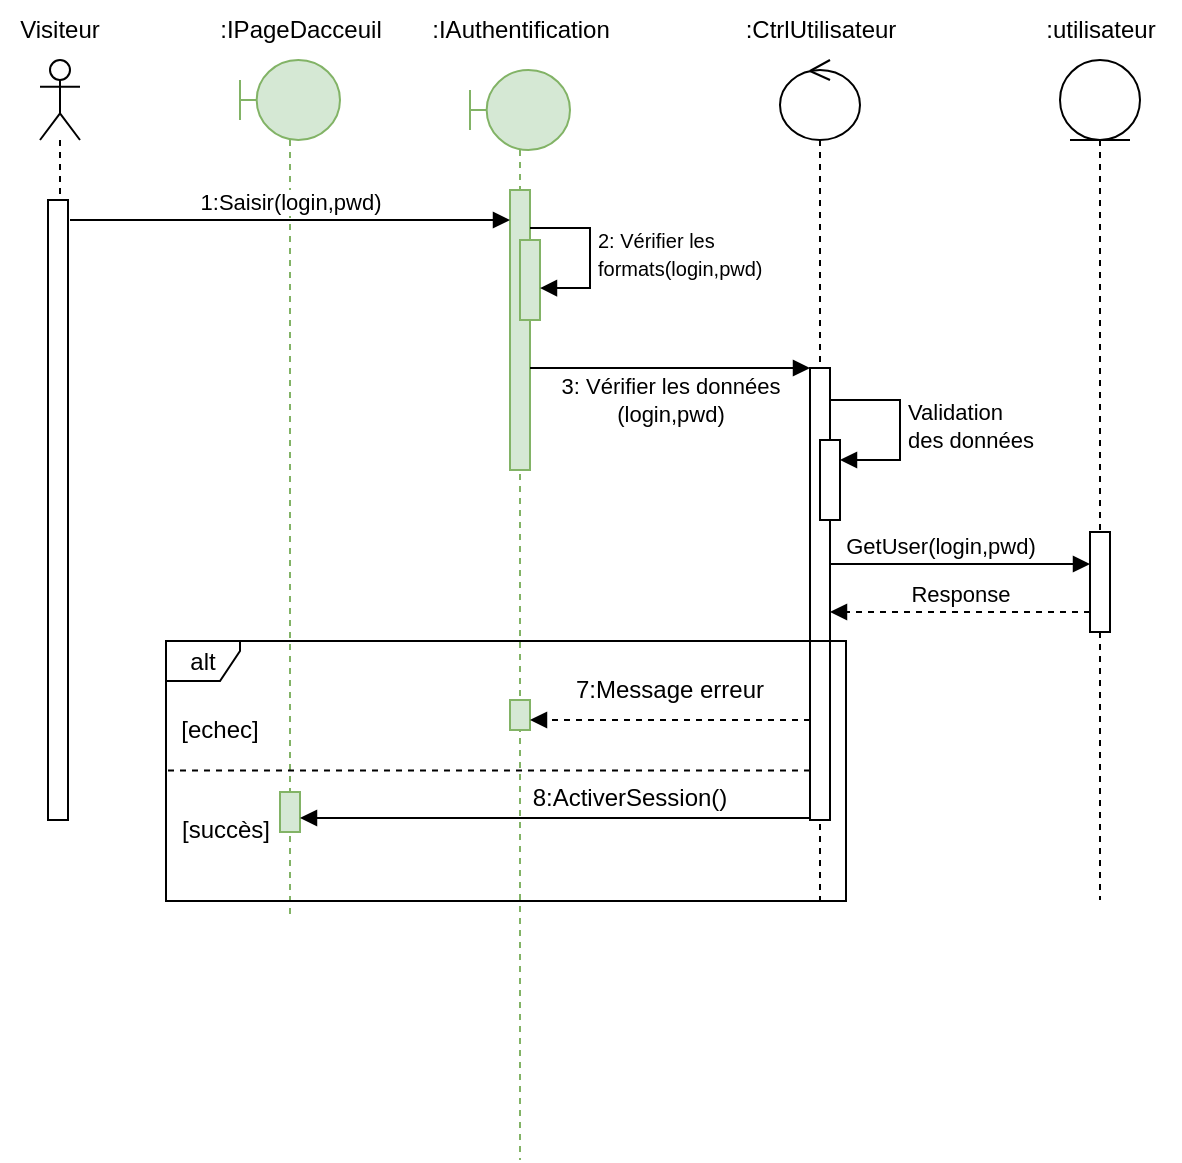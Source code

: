 <mxfile version="21.0.6" type="github">
  <diagram name="Page-1" id="2YBvvXClWsGukQMizWep">
    <mxGraphModel dx="1400" dy="707" grid="1" gridSize="10" guides="1" tooltips="1" connect="1" arrows="1" fold="1" page="1" pageScale="1" pageWidth="850" pageHeight="1100" math="0" shadow="0">
      <root>
        <mxCell id="0" />
        <mxCell id="1" parent="0" />
        <mxCell id="FU-7lzIfFSVTvlBx94kF-13" value="" style="shape=umlLifeline;perimeter=lifelinePerimeter;whiteSpace=wrap;html=1;container=1;dropTarget=0;collapsible=0;recursiveResize=0;outlineConnect=0;portConstraint=eastwest;newEdgeStyle={&quot;edgeStyle&quot;:&quot;elbowEdgeStyle&quot;,&quot;elbow&quot;:&quot;vertical&quot;,&quot;curved&quot;:0,&quot;rounded&quot;:0};participant=umlBoundary;fillColor=#d5e8d4;strokeColor=#82b366;" parent="1" vertex="1">
          <mxGeometry x="130" y="70" width="50" height="430" as="geometry" />
        </mxCell>
        <mxCell id="gYyd_koBgSatnML3Fuo2-1" value="" style="shape=umlLifeline;perimeter=lifelinePerimeter;whiteSpace=wrap;html=1;container=1;dropTarget=0;collapsible=0;recursiveResize=0;outlineConnect=0;portConstraint=eastwest;newEdgeStyle={&quot;edgeStyle&quot;:&quot;elbowEdgeStyle&quot;,&quot;elbow&quot;:&quot;vertical&quot;,&quot;curved&quot;:0,&quot;rounded&quot;:0};participant=umlActor;" parent="1" vertex="1">
          <mxGeometry x="30" y="70" width="20" height="380" as="geometry" />
        </mxCell>
        <mxCell id="gYyd_koBgSatnML3Fuo2-2" value="" style="html=1;points=[];perimeter=orthogonalPerimeter;outlineConnect=0;targetShapes=umlLifeline;portConstraint=eastwest;newEdgeStyle={&quot;edgeStyle&quot;:&quot;elbowEdgeStyle&quot;,&quot;elbow&quot;:&quot;vertical&quot;,&quot;curved&quot;:0,&quot;rounded&quot;:0};" parent="gYyd_koBgSatnML3Fuo2-1" vertex="1">
          <mxGeometry x="4" y="70" width="10" height="310" as="geometry" />
        </mxCell>
        <mxCell id="gYyd_koBgSatnML3Fuo2-3" value="" style="shape=umlLifeline;perimeter=lifelinePerimeter;whiteSpace=wrap;html=1;container=1;dropTarget=0;collapsible=0;recursiveResize=0;outlineConnect=0;portConstraint=eastwest;newEdgeStyle={&quot;edgeStyle&quot;:&quot;elbowEdgeStyle&quot;,&quot;elbow&quot;:&quot;vertical&quot;,&quot;curved&quot;:0,&quot;rounded&quot;:0};participant=umlBoundary;fillColor=#d5e8d4;strokeColor=#82b366;" parent="1" vertex="1">
          <mxGeometry x="245" y="75" width="50" height="545" as="geometry" />
        </mxCell>
        <mxCell id="gYyd_koBgSatnML3Fuo2-4" value="" style="html=1;points=[];perimeter=orthogonalPerimeter;outlineConnect=0;targetShapes=umlLifeline;portConstraint=eastwest;newEdgeStyle={&quot;edgeStyle&quot;:&quot;elbowEdgeStyle&quot;,&quot;elbow&quot;:&quot;vertical&quot;,&quot;curved&quot;:0,&quot;rounded&quot;:0};fillColor=#d5e8d4;strokeColor=#82b366;" parent="gYyd_koBgSatnML3Fuo2-3" vertex="1">
          <mxGeometry x="20" y="60" width="10" height="140" as="geometry" />
        </mxCell>
        <mxCell id="gYyd_koBgSatnML3Fuo2-5" value="" style="html=1;points=[];perimeter=orthogonalPerimeter;outlineConnect=0;targetShapes=umlLifeline;portConstraint=eastwest;newEdgeStyle={&quot;edgeStyle&quot;:&quot;elbowEdgeStyle&quot;,&quot;elbow&quot;:&quot;vertical&quot;,&quot;curved&quot;:0,&quot;rounded&quot;:0};fillColor=#d5e8d4;strokeColor=#82b366;" parent="gYyd_koBgSatnML3Fuo2-3" vertex="1">
          <mxGeometry x="25" y="85" width="10" height="40" as="geometry" />
        </mxCell>
        <mxCell id="gYyd_koBgSatnML3Fuo2-6" value="&lt;div&gt;&lt;font style=&quot;font-size: 10px;&quot;&gt;2: &lt;font style=&quot;font-size: 10px;&quot;&gt;Vérifier &lt;/font&gt;&lt;/font&gt;&lt;font style=&quot;font-size: 10px;&quot;&gt;les &lt;br&gt;&lt;/font&gt;&lt;/div&gt;&lt;div&gt;&lt;font style=&quot;font-size: 10px;&quot;&gt;formats(login,pwd)&lt;/font&gt;&lt;/div&gt;" style="html=1;align=left;spacingLeft=2;endArrow=block;rounded=0;edgeStyle=orthogonalEdgeStyle;curved=0;rounded=0;" parent="gYyd_koBgSatnML3Fuo2-3" edge="1">
          <mxGeometry relative="1" as="geometry">
            <mxPoint x="30" y="79" as="sourcePoint" />
            <Array as="points">
              <mxPoint x="60" y="109" />
            </Array>
            <mxPoint x="35" y="109.023" as="targetPoint" />
          </mxGeometry>
        </mxCell>
        <mxCell id="FU-7lzIfFSVTvlBx94kF-20" value="" style="html=1;points=[];perimeter=orthogonalPerimeter;outlineConnect=0;targetShapes=umlLifeline;portConstraint=eastwest;newEdgeStyle={&quot;edgeStyle&quot;:&quot;elbowEdgeStyle&quot;,&quot;elbow&quot;:&quot;vertical&quot;,&quot;curved&quot;:0,&quot;rounded&quot;:0};fillColor=#d5e8d4;strokeColor=#82b366;" parent="gYyd_koBgSatnML3Fuo2-3" vertex="1">
          <mxGeometry x="20" y="315" width="10" height="15" as="geometry" />
        </mxCell>
        <mxCell id="gYyd_koBgSatnML3Fuo2-7" value="" style="shape=umlLifeline;perimeter=lifelinePerimeter;whiteSpace=wrap;html=1;container=1;dropTarget=0;collapsible=0;recursiveResize=0;outlineConnect=0;portConstraint=eastwest;newEdgeStyle={&quot;edgeStyle&quot;:&quot;elbowEdgeStyle&quot;,&quot;elbow&quot;:&quot;vertical&quot;,&quot;curved&quot;:0,&quot;rounded&quot;:0};participant=umlEntity;" parent="1" vertex="1">
          <mxGeometry x="540" y="70" width="40" height="420" as="geometry" />
        </mxCell>
        <mxCell id="gYyd_koBgSatnML3Fuo2-18" value="" style="html=1;points=[];perimeter=orthogonalPerimeter;outlineConnect=0;targetShapes=umlLifeline;portConstraint=eastwest;newEdgeStyle={&quot;edgeStyle&quot;:&quot;elbowEdgeStyle&quot;,&quot;elbow&quot;:&quot;vertical&quot;,&quot;curved&quot;:0,&quot;rounded&quot;:0};" parent="gYyd_koBgSatnML3Fuo2-7" vertex="1">
          <mxGeometry x="15" y="236" width="10" height="50" as="geometry" />
        </mxCell>
        <mxCell id="gYyd_koBgSatnML3Fuo2-8" value="" style="shape=umlLifeline;perimeter=lifelinePerimeter;whiteSpace=wrap;html=1;container=1;dropTarget=0;collapsible=0;recursiveResize=0;outlineConnect=0;portConstraint=eastwest;newEdgeStyle={&quot;edgeStyle&quot;:&quot;elbowEdgeStyle&quot;,&quot;elbow&quot;:&quot;vertical&quot;,&quot;curved&quot;:0,&quot;rounded&quot;:0};participant=umlControl;" parent="1" vertex="1">
          <mxGeometry x="400" y="70" width="40" height="420" as="geometry" />
        </mxCell>
        <mxCell id="gYyd_koBgSatnML3Fuo2-9" value="" style="html=1;points=[];perimeter=orthogonalPerimeter;outlineConnect=0;targetShapes=umlLifeline;portConstraint=eastwest;newEdgeStyle={&quot;edgeStyle&quot;:&quot;elbowEdgeStyle&quot;,&quot;elbow&quot;:&quot;vertical&quot;,&quot;curved&quot;:0,&quot;rounded&quot;:0};" parent="gYyd_koBgSatnML3Fuo2-8" vertex="1">
          <mxGeometry x="15" y="154" width="10" height="226" as="geometry" />
        </mxCell>
        <mxCell id="gYyd_koBgSatnML3Fuo2-10" value="" style="html=1;verticalAlign=bottom;endArrow=block;edgeStyle=elbowEdgeStyle;elbow=vertical;curved=0;rounded=0;" parent="gYyd_koBgSatnML3Fuo2-8" target="gYyd_koBgSatnML3Fuo2-9" edge="1">
          <mxGeometry x="0.389" y="-76" relative="1" as="geometry">
            <mxPoint x="-60" y="154" as="sourcePoint" />
            <Array as="points">
              <mxPoint x="-125" y="154" />
            </Array>
            <mxPoint as="offset" />
            <mxPoint x="10" y="154" as="targetPoint" />
          </mxGeometry>
        </mxCell>
        <mxCell id="gYyd_koBgSatnML3Fuo2-11" value="&lt;div&gt;3: Vérifier les données&lt;br&gt;&lt;/div&gt;&lt;div&gt;(login,pwd)&lt;/div&gt;" style="edgeLabel;html=1;align=center;verticalAlign=middle;resizable=0;points=[];" parent="gYyd_koBgSatnML3Fuo2-10" vertex="1" connectable="0">
          <mxGeometry x="0.385" y="2" relative="1" as="geometry">
            <mxPoint x="-7" y="18" as="offset" />
          </mxGeometry>
        </mxCell>
        <mxCell id="gYyd_koBgSatnML3Fuo2-12" value="" style="html=1;points=[];perimeter=orthogonalPerimeter;outlineConnect=0;targetShapes=umlLifeline;portConstraint=eastwest;newEdgeStyle={&quot;edgeStyle&quot;:&quot;elbowEdgeStyle&quot;,&quot;elbow&quot;:&quot;vertical&quot;,&quot;curved&quot;:0,&quot;rounded&quot;:0};" parent="gYyd_koBgSatnML3Fuo2-8" vertex="1">
          <mxGeometry x="20" y="190" width="10" height="40" as="geometry" />
        </mxCell>
        <mxCell id="gYyd_koBgSatnML3Fuo2-13" value="&lt;div&gt;Validation&lt;/div&gt;&lt;div&gt;des données&lt;br&gt;&lt;/div&gt;" style="html=1;align=left;spacingLeft=2;endArrow=block;rounded=0;edgeStyle=orthogonalEdgeStyle;curved=0;rounded=0;" parent="gYyd_koBgSatnML3Fuo2-8" source="gYyd_koBgSatnML3Fuo2-9" target="gYyd_koBgSatnML3Fuo2-12" edge="1">
          <mxGeometry relative="1" as="geometry">
            <mxPoint x="30" y="170" as="sourcePoint" />
            <Array as="points">
              <mxPoint x="60" y="170" />
              <mxPoint x="60" y="200" />
            </Array>
          </mxGeometry>
        </mxCell>
        <mxCell id="gYyd_koBgSatnML3Fuo2-14" value="1:Saisir(login,pwd)" style="html=1;verticalAlign=bottom;endArrow=block;edgeStyle=elbowEdgeStyle;elbow=vertical;curved=0;rounded=0;" parent="1" target="gYyd_koBgSatnML3Fuo2-4" edge="1">
          <mxGeometry relative="1" as="geometry">
            <mxPoint x="45" y="150" as="sourcePoint" />
            <mxPoint x="180" y="150" as="targetPoint" />
            <Array as="points">
              <mxPoint x="145" y="150" />
              <mxPoint x="155" y="130" />
              <mxPoint x="55" y="100" />
              <mxPoint x="105" y="100" />
            </Array>
          </mxGeometry>
        </mxCell>
        <mxCell id="gYyd_koBgSatnML3Fuo2-15" value="alt" style="shape=umlFrame;whiteSpace=wrap;html=1;pointerEvents=0;width=37;height=20;" parent="1" vertex="1">
          <mxGeometry x="93" y="360.5" width="340" height="130" as="geometry" />
        </mxCell>
        <mxCell id="gYyd_koBgSatnML3Fuo2-19" value="GetUser(login,pwd)" style="html=1;verticalAlign=bottom;endArrow=block;edgeStyle=elbowEdgeStyle;elbow=vertical;curved=0;rounded=0;" parent="1" target="gYyd_koBgSatnML3Fuo2-18" edge="1">
          <mxGeometry relative="1" as="geometry">
            <mxPoint x="425" y="302" as="sourcePoint" />
            <Array as="points">
              <mxPoint x="480" y="322" />
              <mxPoint x="430" y="302" />
              <mxPoint x="400" y="292" />
            </Array>
          </mxGeometry>
        </mxCell>
        <mxCell id="gYyd_koBgSatnML3Fuo2-22" value=" :IAuthentification" style="text;html=1;align=center;verticalAlign=middle;resizable=0;points=[];autosize=1;strokeColor=none;fillColor=none;" parent="1" vertex="1">
          <mxGeometry x="215" y="40" width="110" height="30" as="geometry" />
        </mxCell>
        <mxCell id="gYyd_koBgSatnML3Fuo2-23" value=":CtrlUtilisateur" style="text;html=1;align=center;verticalAlign=middle;resizable=0;points=[];autosize=1;strokeColor=none;fillColor=none;" parent="1" vertex="1">
          <mxGeometry x="370" y="40" width="100" height="30" as="geometry" />
        </mxCell>
        <mxCell id="gYyd_koBgSatnML3Fuo2-24" value=":utilisateur" style="text;html=1;align=center;verticalAlign=middle;resizable=0;points=[];autosize=1;strokeColor=none;fillColor=none;" parent="1" vertex="1">
          <mxGeometry x="520" y="40" width="80" height="30" as="geometry" />
        </mxCell>
        <mxCell id="FU-7lzIfFSVTvlBx94kF-6" value="Visiteur" style="text;html=1;strokeColor=none;fillColor=none;align=center;verticalAlign=middle;whiteSpace=wrap;rounded=0;" parent="1" vertex="1">
          <mxGeometry x="10" y="40" width="60" height="30" as="geometry" />
        </mxCell>
        <mxCell id="FU-7lzIfFSVTvlBx94kF-17" value=":IPageDacceuil" style="text;html=1;align=center;verticalAlign=middle;resizable=0;points=[];autosize=1;strokeColor=none;fillColor=none;" parent="1" vertex="1">
          <mxGeometry x="110" y="40" width="100" height="30" as="geometry" />
        </mxCell>
        <mxCell id="FU-7lzIfFSVTvlBx94kF-21" value="" style="html=1;points=[];perimeter=orthogonalPerimeter;outlineConnect=0;targetShapes=umlLifeline;portConstraint=eastwest;newEdgeStyle={&quot;edgeStyle&quot;:&quot;elbowEdgeStyle&quot;,&quot;elbow&quot;:&quot;vertical&quot;,&quot;curved&quot;:0,&quot;rounded&quot;:0};fillColor=#d5e8d4;strokeColor=#82b366;" parent="1" vertex="1">
          <mxGeometry x="150" y="436" width="10" height="20" as="geometry" />
        </mxCell>
        <mxCell id="FU-7lzIfFSVTvlBx94kF-24" value="" style="html=1;verticalAlign=bottom;endArrow=block;edgeStyle=elbowEdgeStyle;elbow=vertical;curved=0;rounded=0;" parent="1" edge="1">
          <mxGeometry relative="1" as="geometry">
            <mxPoint x="415" y="449" as="sourcePoint" />
            <mxPoint x="160" y="449" as="targetPoint" />
            <Array as="points">
              <mxPoint x="290" y="449" />
              <mxPoint x="170" y="411.29" />
              <mxPoint x="270" y="441.29" />
              <mxPoint x="260" y="461.29" />
            </Array>
          </mxGeometry>
        </mxCell>
        <mxCell id="FU-7lzIfFSVTvlBx94kF-25" value="" style="html=1;verticalAlign=bottom;endArrow=block;edgeStyle=elbowEdgeStyle;elbow=vertical;curved=0;rounded=0;dashed=1;" parent="1" edge="1">
          <mxGeometry relative="1" as="geometry">
            <mxPoint x="415" y="400" as="sourcePoint" />
            <mxPoint x="275" y="400.28" as="targetPoint" />
            <Array as="points">
              <mxPoint x="419" y="400" />
              <mxPoint x="163" y="362.57" />
              <mxPoint x="263" y="392.57" />
              <mxPoint x="253" y="412.57" />
            </Array>
          </mxGeometry>
        </mxCell>
        <mxCell id="FU-7lzIfFSVTvlBx94kF-26" value="&lt;font style=&quot;font-size: 12px;&quot;&gt;7:&lt;/font&gt;&lt;font style=&quot;font-size: 12px;&quot;&gt;&lt;font style=&quot;font-size: 12px;&quot;&gt;Message erreur&lt;/font&gt;&lt;br&gt;&lt;/font&gt;" style="text;html=1;strokeColor=none;fillColor=none;align=center;verticalAlign=middle;whiteSpace=wrap;rounded=0;" parent="1" vertex="1">
          <mxGeometry x="290" y="370" width="110" height="30" as="geometry" />
        </mxCell>
        <mxCell id="FU-7lzIfFSVTvlBx94kF-27" value="8:ActiverSession()" style="text;html=1;strokeColor=none;fillColor=none;align=center;verticalAlign=middle;whiteSpace=wrap;rounded=0;" parent="1" vertex="1">
          <mxGeometry x="280" y="424" width="90" height="30" as="geometry" />
        </mxCell>
        <mxCell id="FU-7lzIfFSVTvlBx94kF-28" value="[echec]" style="text;html=1;strokeColor=none;fillColor=none;align=center;verticalAlign=middle;whiteSpace=wrap;rounded=0;" parent="1" vertex="1">
          <mxGeometry x="90" y="390" width="60" height="30" as="geometry" />
        </mxCell>
        <mxCell id="FU-7lzIfFSVTvlBx94kF-29" value="[succès]" style="text;html=1;strokeColor=none;fillColor=none;align=center;verticalAlign=middle;whiteSpace=wrap;rounded=0;" parent="1" vertex="1">
          <mxGeometry x="93" y="440" width="60" height="30" as="geometry" />
        </mxCell>
        <mxCell id="FU-7lzIfFSVTvlBx94kF-30" value="" style="html=1;verticalAlign=bottom;endArrow=none;edgeStyle=elbowEdgeStyle;elbow=vertical;curved=0;rounded=0;dashed=1;endFill=0;" parent="1" edge="1">
          <mxGeometry relative="1" as="geometry">
            <mxPoint x="415" y="425.19" as="sourcePoint" />
            <mxPoint x="93" y="425.19" as="targetPoint" />
            <Array as="points">
              <mxPoint x="223" y="425.19" />
              <mxPoint x="103" y="387.48" />
              <mxPoint x="203" y="417.48" />
              <mxPoint x="193" y="437.48" />
            </Array>
          </mxGeometry>
        </mxCell>
        <mxCell id="dDJlJY4cwzj0CxFfs1l7-1" value="Response" style="html=1;verticalAlign=bottom;endArrow=block;edgeStyle=elbowEdgeStyle;elbow=vertical;curved=0;rounded=0;dashed=1;" edge="1" parent="1">
          <mxGeometry relative="1" as="geometry">
            <mxPoint x="555.0" y="346" as="sourcePoint" />
            <Array as="points">
              <mxPoint x="430" y="346" />
              <mxPoint x="480" y="366" />
            </Array>
            <mxPoint x="425.0" y="346" as="targetPoint" />
          </mxGeometry>
        </mxCell>
      </root>
    </mxGraphModel>
  </diagram>
</mxfile>
